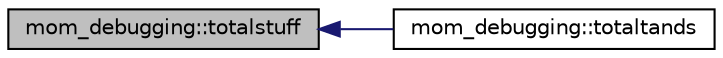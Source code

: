 digraph "mom_debugging::totalstuff"
{
 // INTERACTIVE_SVG=YES
  edge [fontname="Helvetica",fontsize="10",labelfontname="Helvetica",labelfontsize="10"];
  node [fontname="Helvetica",fontsize="10",shape=record];
  rankdir="LR";
  Node63 [label="mom_debugging::totalstuff",height=0.2,width=0.4,color="black", fillcolor="grey75", style="filled", fontcolor="black"];
  Node63 -> Node64 [dir="back",color="midnightblue",fontsize="10",style="solid",fontname="Helvetica"];
  Node64 [label="mom_debugging::totaltands",height=0.2,width=0.4,color="black", fillcolor="white", style="filled",URL="$namespacemom__debugging.html#af436163fcb320db3d9b34e86d0e33e86",tooltip="This subroutine display the total thickness, temperature and salinity as well as the change since the..."];
}
